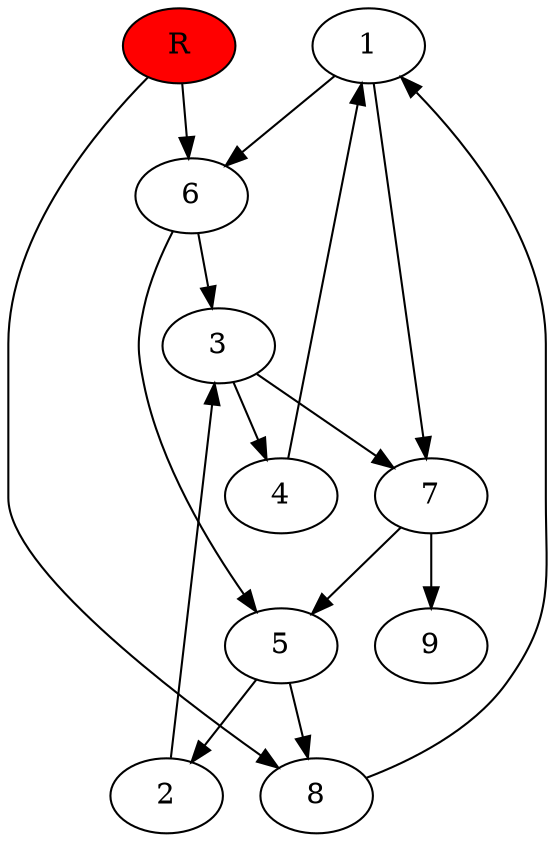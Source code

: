 digraph prb27120 {
	1
	2
	3
	4
	5
	6
	7
	8
	R [fillcolor="#ff0000" style=filled]
	1 -> 6
	1 -> 7
	2 -> 3
	3 -> 4
	3 -> 7
	4 -> 1
	5 -> 2
	5 -> 8
	6 -> 3
	6 -> 5
	7 -> 5
	7 -> 9
	8 -> 1
	R -> 6
	R -> 8
}
